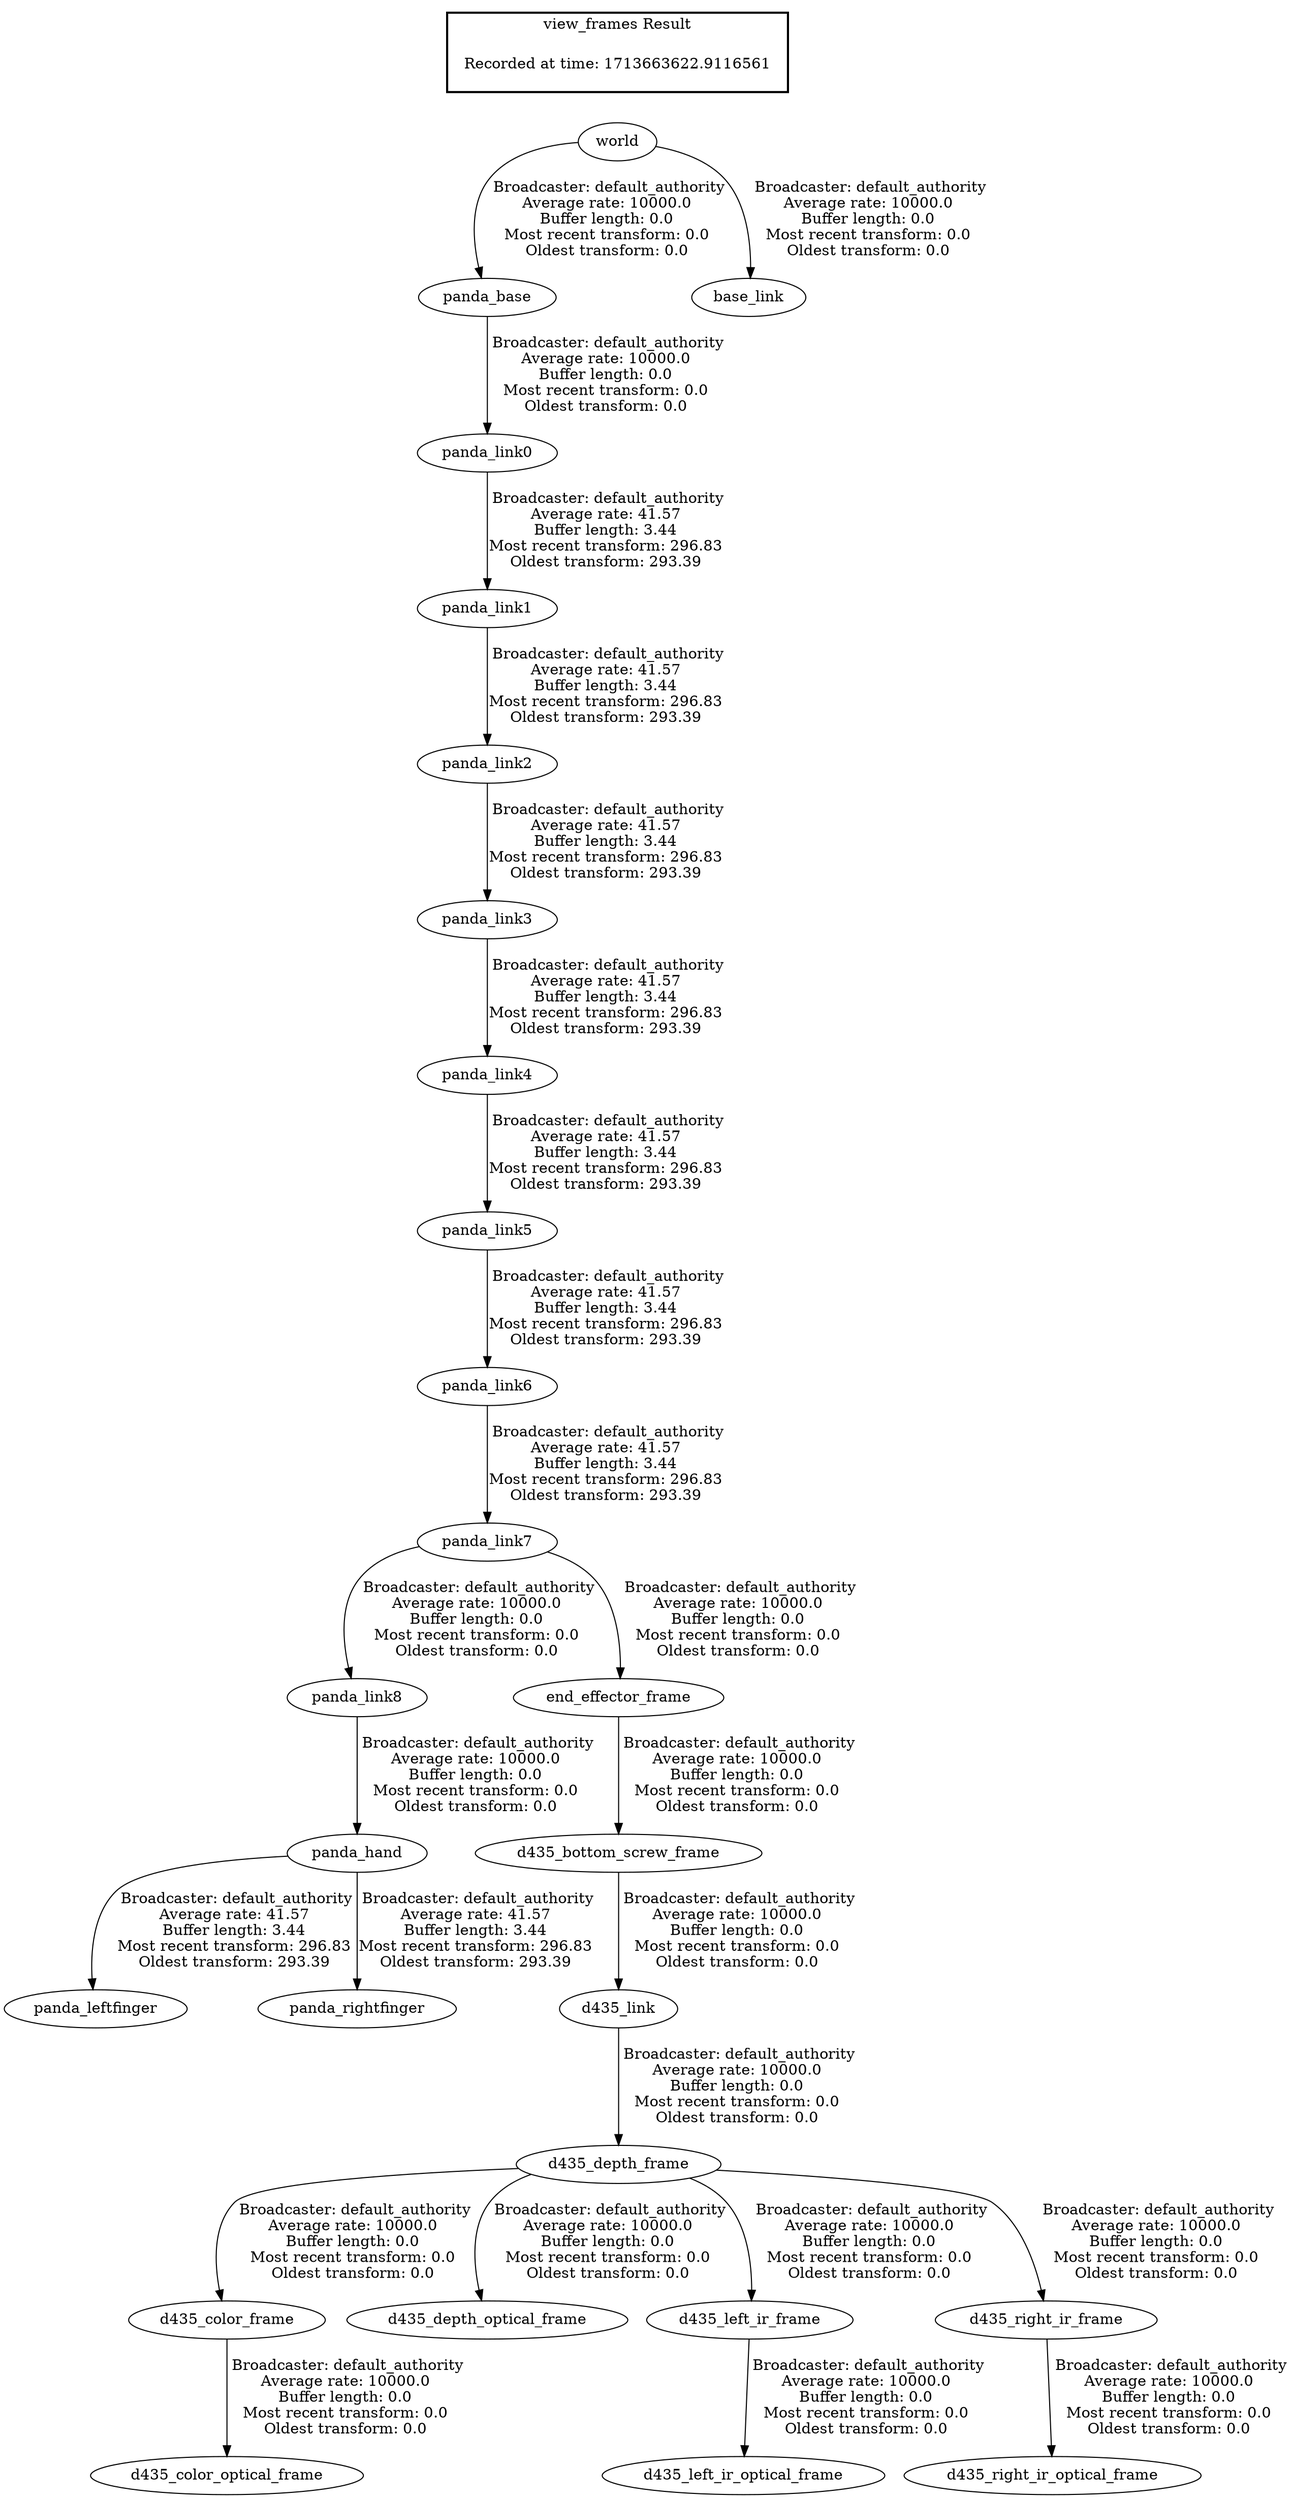 digraph G {
"panda_hand" -> "panda_leftfinger"[label=" Broadcaster: default_authority\nAverage rate: 41.57\nBuffer length: 3.44\nMost recent transform: 296.83\nOldest transform: 293.39\n"];
"panda_link8" -> "panda_hand"[label=" Broadcaster: default_authority\nAverage rate: 10000.0\nBuffer length: 0.0\nMost recent transform: 0.0\nOldest transform: 0.0\n"];
"panda_hand" -> "panda_rightfinger"[label=" Broadcaster: default_authority\nAverage rate: 41.57\nBuffer length: 3.44\nMost recent transform: 296.83\nOldest transform: 293.39\n"];
"panda_link0" -> "panda_link1"[label=" Broadcaster: default_authority\nAverage rate: 41.57\nBuffer length: 3.44\nMost recent transform: 296.83\nOldest transform: 293.39\n"];
"panda_base" -> "panda_link0"[label=" Broadcaster: default_authority\nAverage rate: 10000.0\nBuffer length: 0.0\nMost recent transform: 0.0\nOldest transform: 0.0\n"];
"panda_link1" -> "panda_link2"[label=" Broadcaster: default_authority\nAverage rate: 41.57\nBuffer length: 3.44\nMost recent transform: 296.83\nOldest transform: 293.39\n"];
"panda_link2" -> "panda_link3"[label=" Broadcaster: default_authority\nAverage rate: 41.57\nBuffer length: 3.44\nMost recent transform: 296.83\nOldest transform: 293.39\n"];
"panda_link3" -> "panda_link4"[label=" Broadcaster: default_authority\nAverage rate: 41.57\nBuffer length: 3.44\nMost recent transform: 296.83\nOldest transform: 293.39\n"];
"panda_link4" -> "panda_link5"[label=" Broadcaster: default_authority\nAverage rate: 41.57\nBuffer length: 3.44\nMost recent transform: 296.83\nOldest transform: 293.39\n"];
"panda_link5" -> "panda_link6"[label=" Broadcaster: default_authority\nAverage rate: 41.57\nBuffer length: 3.44\nMost recent transform: 296.83\nOldest transform: 293.39\n"];
"panda_link6" -> "panda_link7"[label=" Broadcaster: default_authority\nAverage rate: 41.57\nBuffer length: 3.44\nMost recent transform: 296.83\nOldest transform: 293.39\n"];
"d435_depth_frame" -> "d435_color_frame"[label=" Broadcaster: default_authority\nAverage rate: 10000.0\nBuffer length: 0.0\nMost recent transform: 0.0\nOldest transform: 0.0\n"];
"d435_link" -> "d435_depth_frame"[label=" Broadcaster: default_authority\nAverage rate: 10000.0\nBuffer length: 0.0\nMost recent transform: 0.0\nOldest transform: 0.0\n"];
"d435_color_frame" -> "d435_color_optical_frame"[label=" Broadcaster: default_authority\nAverage rate: 10000.0\nBuffer length: 0.0\nMost recent transform: 0.0\nOldest transform: 0.0\n"];
"d435_bottom_screw_frame" -> "d435_link"[label=" Broadcaster: default_authority\nAverage rate: 10000.0\nBuffer length: 0.0\nMost recent transform: 0.0\nOldest transform: 0.0\n"];
"d435_depth_frame" -> "d435_depth_optical_frame"[label=" Broadcaster: default_authority\nAverage rate: 10000.0\nBuffer length: 0.0\nMost recent transform: 0.0\nOldest transform: 0.0\n"];
"end_effector_frame" -> "d435_bottom_screw_frame"[label=" Broadcaster: default_authority\nAverage rate: 10000.0\nBuffer length: 0.0\nMost recent transform: 0.0\nOldest transform: 0.0\n"];
"panda_link7" -> "end_effector_frame"[label=" Broadcaster: default_authority\nAverage rate: 10000.0\nBuffer length: 0.0\nMost recent transform: 0.0\nOldest transform: 0.0\n"];
"d435_depth_frame" -> "d435_left_ir_frame"[label=" Broadcaster: default_authority\nAverage rate: 10000.0\nBuffer length: 0.0\nMost recent transform: 0.0\nOldest transform: 0.0\n"];
"d435_left_ir_frame" -> "d435_left_ir_optical_frame"[label=" Broadcaster: default_authority\nAverage rate: 10000.0\nBuffer length: 0.0\nMost recent transform: 0.0\nOldest transform: 0.0\n"];
"d435_depth_frame" -> "d435_right_ir_frame"[label=" Broadcaster: default_authority\nAverage rate: 10000.0\nBuffer length: 0.0\nMost recent transform: 0.0\nOldest transform: 0.0\n"];
"d435_right_ir_frame" -> "d435_right_ir_optical_frame"[label=" Broadcaster: default_authority\nAverage rate: 10000.0\nBuffer length: 0.0\nMost recent transform: 0.0\nOldest transform: 0.0\n"];
"panda_link7" -> "panda_link8"[label=" Broadcaster: default_authority\nAverage rate: 10000.0\nBuffer length: 0.0\nMost recent transform: 0.0\nOldest transform: 0.0\n"];
"world" -> "panda_base"[label=" Broadcaster: default_authority\nAverage rate: 10000.0\nBuffer length: 0.0\nMost recent transform: 0.0\nOldest transform: 0.0\n"];
"world" -> "base_link"[label=" Broadcaster: default_authority\nAverage rate: 10000.0\nBuffer length: 0.0\nMost recent transform: 0.0\nOldest transform: 0.0\n"];
edge [style=invis];
 subgraph cluster_legend { style=bold; color=black; label ="view_frames Result";
"Recorded at time: 1713663622.9116561"[ shape=plaintext ] ;
}->"world";
}